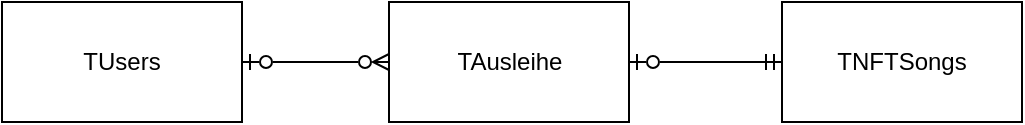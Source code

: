 <mxfile version="20.2.3" type="device"><diagram id="BX0eHQnH810KcfnkjJdU" name="Seite-1"><mxGraphModel dx="1038" dy="649" grid="1" gridSize="10" guides="1" tooltips="1" connect="1" arrows="1" fold="1" page="1" pageScale="1" pageWidth="827" pageHeight="1169" math="0" shadow="0"><root><mxCell id="0"/><mxCell id="1" parent="0"/><mxCell id="JT_2ZLgoWr_fvrdlH1-h-5" style="rounded=1;orthogonalLoop=1;jettySize=auto;html=1;exitX=1;exitY=0.5;exitDx=0;exitDy=0;entryX=0;entryY=0.5;entryDx=0;entryDy=0;endArrow=ERzeroToMany;endFill=0;startArrow=ERzeroToOne;startFill=0;" edge="1" parent="1" source="JT_2ZLgoWr_fvrdlH1-h-1" target="JT_2ZLgoWr_fvrdlH1-h-2"><mxGeometry relative="1" as="geometry"/></mxCell><mxCell id="JT_2ZLgoWr_fvrdlH1-h-1" value="TUsers" style="rounded=0;whiteSpace=wrap;html=1;" vertex="1" parent="1"><mxGeometry x="160" y="280" width="120" height="60" as="geometry"/></mxCell><mxCell id="JT_2ZLgoWr_fvrdlH1-h-2" value="TAusleihe" style="rounded=0;whiteSpace=wrap;html=1;" vertex="1" parent="1"><mxGeometry x="353.5" y="280" width="120" height="60" as="geometry"/></mxCell><mxCell id="JT_2ZLgoWr_fvrdlH1-h-6" style="edgeStyle=orthogonalEdgeStyle;rounded=0;orthogonalLoop=1;jettySize=auto;html=1;exitX=0;exitY=0.5;exitDx=0;exitDy=0;endArrow=ERzeroToOne;endFill=0;startArrow=ERmandOne;startFill=0;" edge="1" parent="1" source="JT_2ZLgoWr_fvrdlH1-h-3" target="JT_2ZLgoWr_fvrdlH1-h-2"><mxGeometry relative="1" as="geometry"/></mxCell><mxCell id="JT_2ZLgoWr_fvrdlH1-h-3" value="TNFTSongs" style="rounded=0;whiteSpace=wrap;html=1;" vertex="1" parent="1"><mxGeometry x="550" y="280" width="120" height="60" as="geometry"/></mxCell></root></mxGraphModel></diagram></mxfile>